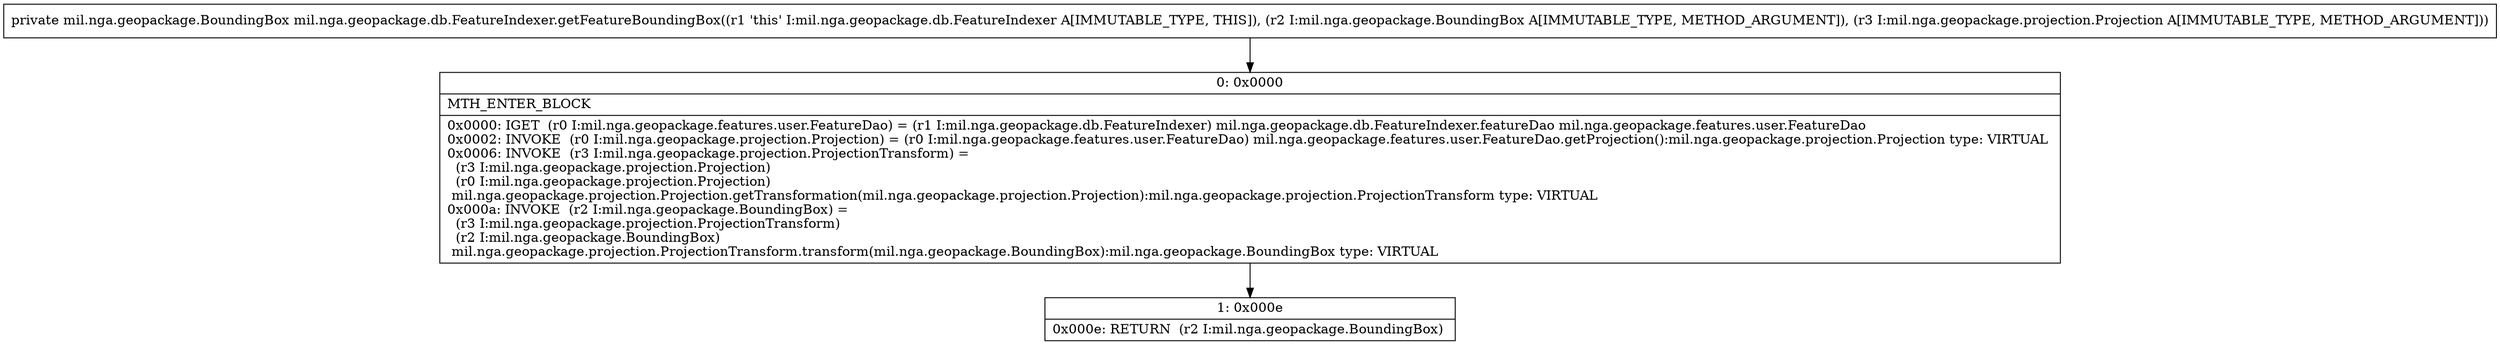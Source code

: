 digraph "CFG formil.nga.geopackage.db.FeatureIndexer.getFeatureBoundingBox(Lmil\/nga\/geopackage\/BoundingBox;Lmil\/nga\/geopackage\/projection\/Projection;)Lmil\/nga\/geopackage\/BoundingBox;" {
Node_0 [shape=record,label="{0\:\ 0x0000|MTH_ENTER_BLOCK\l|0x0000: IGET  (r0 I:mil.nga.geopackage.features.user.FeatureDao) = (r1 I:mil.nga.geopackage.db.FeatureIndexer) mil.nga.geopackage.db.FeatureIndexer.featureDao mil.nga.geopackage.features.user.FeatureDao \l0x0002: INVOKE  (r0 I:mil.nga.geopackage.projection.Projection) = (r0 I:mil.nga.geopackage.features.user.FeatureDao) mil.nga.geopackage.features.user.FeatureDao.getProjection():mil.nga.geopackage.projection.Projection type: VIRTUAL \l0x0006: INVOKE  (r3 I:mil.nga.geopackage.projection.ProjectionTransform) = \l  (r3 I:mil.nga.geopackage.projection.Projection)\l  (r0 I:mil.nga.geopackage.projection.Projection)\l mil.nga.geopackage.projection.Projection.getTransformation(mil.nga.geopackage.projection.Projection):mil.nga.geopackage.projection.ProjectionTransform type: VIRTUAL \l0x000a: INVOKE  (r2 I:mil.nga.geopackage.BoundingBox) = \l  (r3 I:mil.nga.geopackage.projection.ProjectionTransform)\l  (r2 I:mil.nga.geopackage.BoundingBox)\l mil.nga.geopackage.projection.ProjectionTransform.transform(mil.nga.geopackage.BoundingBox):mil.nga.geopackage.BoundingBox type: VIRTUAL \l}"];
Node_1 [shape=record,label="{1\:\ 0x000e|0x000e: RETURN  (r2 I:mil.nga.geopackage.BoundingBox) \l}"];
MethodNode[shape=record,label="{private mil.nga.geopackage.BoundingBox mil.nga.geopackage.db.FeatureIndexer.getFeatureBoundingBox((r1 'this' I:mil.nga.geopackage.db.FeatureIndexer A[IMMUTABLE_TYPE, THIS]), (r2 I:mil.nga.geopackage.BoundingBox A[IMMUTABLE_TYPE, METHOD_ARGUMENT]), (r3 I:mil.nga.geopackage.projection.Projection A[IMMUTABLE_TYPE, METHOD_ARGUMENT])) }"];
MethodNode -> Node_0;
Node_0 -> Node_1;
}

